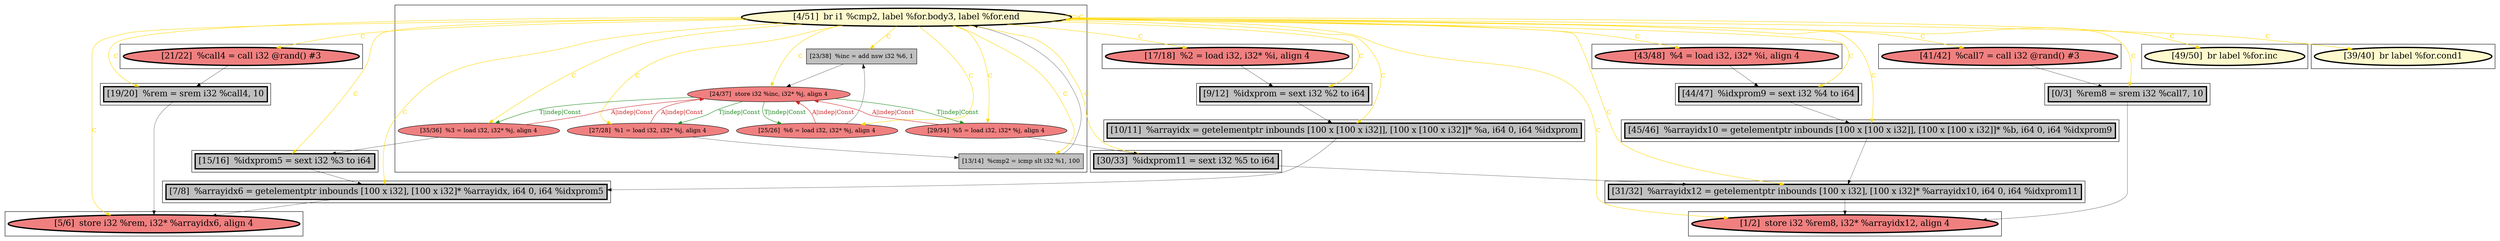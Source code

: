 
digraph G {



node2178->node2180 [style=solid,color=gold,label="C",penwidth=1.0,fontcolor=gold ]
node2178->node2184 [style=solid,color=gold,label="C",penwidth=1.0,fontcolor=gold ]
node2178->node2174 [style=solid,color=gold,label="C",penwidth=1.0,fontcolor=gold ]
node2173->node2176 [style=solid,color=firebrick3,label="A|indep|Const",penwidth=1.0,fontcolor=firebrick3 ]
node2176->node2173 [style=solid,color=forestgreen,label="T|indep|Const",penwidth=1.0,fontcolor=forestgreen ]
node2176->node2177 [style=solid,color=forestgreen,label="T|indep|Const",penwidth=1.0,fontcolor=forestgreen ]
node2174->node2176 [style=solid,color=firebrick3,label="A|indep|Const",penwidth=1.0,fontcolor=firebrick3 ]
node2176->node2174 [style=solid,color=forestgreen,label="T|indep|Const",penwidth=1.0,fontcolor=forestgreen ]
node2173->node2169 [style=solid,color=black,label="",penwidth=0.5,fontcolor=black ]
node2184->node2164 [style=solid,color=black,label="",penwidth=0.5,fontcolor=black ]
node2170->node2166 [style=solid,color=black,label="",penwidth=0.5,fontcolor=black ]
node2185->node2186 [style=solid,color=black,label="",penwidth=0.5,fontcolor=black ]
node2168->node2188 [style=solid,color=black,label="",penwidth=0.5,fontcolor=black ]
node2177->node2176 [style=solid,color=firebrick3,label="A|indep|Const",penwidth=1.0,fontcolor=firebrick3 ]
node2187->node2189 [style=solid,color=black,label="",penwidth=0.5,fontcolor=black ]
node2178->node2179 [style=solid,color=gold,label="C",penwidth=1.0,fontcolor=gold ]
node2178->node2187 [style=solid,color=gold,label="C",penwidth=1.0,fontcolor=gold ]
node2178->node2173 [style=solid,color=gold,label="C",penwidth=1.0,fontcolor=gold ]
node2178->node2168 [style=solid,color=gold,label="C",penwidth=1.0,fontcolor=gold ]
node2178->node2178 [style=solid,color=gold,label="C",penwidth=1.0,fontcolor=gold ]
node2178->node2189 [style=solid,color=gold,label="C",penwidth=1.0,fontcolor=gold ]
node2177->node2175 [style=solid,color=black,label="",penwidth=0.5,fontcolor=black ]
node2178->node2164 [style=solid,color=gold,label="C",penwidth=1.0,fontcolor=gold ]
node2178->node2182 [style=solid,color=gold,label="C",penwidth=1.0,fontcolor=gold ]
node2178->node2175 [style=solid,color=gold,label="C",penwidth=1.0,fontcolor=gold ]
node2179->node2176 [style=solid,color=firebrick3,label="A|indep|Const",penwidth=1.0,fontcolor=firebrick3 ]
node2166->node2184 [style=solid,color=black,label="",penwidth=0.5,fontcolor=black ]
node2178->node2170 [style=solid,color=gold,label="C",penwidth=1.0,fontcolor=gold ]
node2174->node2180 [style=solid,color=black,label="",penwidth=0.5,fontcolor=black ]
node2178->node2183 [style=solid,color=gold,label="C",penwidth=1.0,fontcolor=gold ]
node2175->node2178 [style=solid,color=black,label="",penwidth=0.5,fontcolor=black ]
node2178->node2186 [style=solid,color=gold,label="C",penwidth=1.0,fontcolor=gold ]
node2183->node2184 [style=solid,color=black,label="",penwidth=0.5,fontcolor=black ]
node2178->node2166 [style=solid,color=gold,label="C",penwidth=1.0,fontcolor=gold ]
node2180->node2176 [style=solid,color=black,label="",penwidth=0.5,fontcolor=black ]
node2178->node2176 [style=solid,color=gold,label="C",penwidth=1.0,fontcolor=gold ]
node2178->node2167 [style=solid,color=gold,label="C",penwidth=1.0,fontcolor=gold ]
node2178->node2172 [style=solid,color=gold,label="C",penwidth=1.0,fontcolor=gold ]
node2178->node2177 [style=solid,color=gold,label="C",penwidth=1.0,fontcolor=gold ]
node2178->node2188 [style=solid,color=gold,label="C",penwidth=1.0,fontcolor=gold ]
node2181->node2172 [style=solid,color=black,label="",penwidth=0.5,fontcolor=black ]
node2178->node2171 [style=solid,color=gold,label="C",penwidth=1.0,fontcolor=gold ]
node2188->node2187 [style=solid,color=black,label="",penwidth=0.5,fontcolor=black ]
node2178->node2165 [style=solid,color=gold,label="C",penwidth=1.0,fontcolor=gold ]
node2178->node2169 [style=solid,color=gold,label="C",penwidth=1.0,fontcolor=gold ]
node2172->node2164 [style=solid,color=black,label="",penwidth=0.5,fontcolor=black ]
node2189->node2165 [style=solid,color=black,label="",penwidth=0.5,fontcolor=black ]
node2176->node2179 [style=solid,color=forestgreen,label="T|indep|Const",penwidth=1.0,fontcolor=forestgreen ]
node2167->node2170 [style=solid,color=black,label="",penwidth=0.5,fontcolor=black ]
node2179->node2183 [style=solid,color=black,label="",penwidth=0.5,fontcolor=black ]
node2178->node2185 [style=solid,color=gold,label="C",penwidth=1.0,fontcolor=gold ]
node2186->node2165 [style=solid,color=black,label="",penwidth=0.5,fontcolor=black ]
node2169->node2189 [style=solid,color=black,label="",penwidth=0.5,fontcolor=black ]
node2178->node2181 [style=solid,color=gold,label="C",penwidth=1.0,fontcolor=gold ]


subgraph cluster18 {


node2189 [penwidth=3.0,fontsize=20,fillcolor=grey,label="[7/8]  %arrayidx6 = getelementptr inbounds [100 x i32], [100 x i32]* %arrayidx, i64 0, i64 %idxprom5",shape=rectangle,style=filled ]



}

subgraph cluster16 {


node2187 [penwidth=3.0,fontsize=20,fillcolor=grey,label="[10/11]  %arrayidx = getelementptr inbounds [100 x [100 x i32]], [100 x [100 x i32]]* %a, i64 0, i64 %idxprom",shape=rectangle,style=filled ]



}

subgraph cluster17 {


node2188 [penwidth=3.0,fontsize=20,fillcolor=grey,label="[9/12]  %idxprom = sext i32 %2 to i64",shape=rectangle,style=filled ]



}

subgraph cluster4 {


node2168 [penwidth=3.0,fontsize=20,fillcolor=lightcoral,label="[17/18]  %2 = load i32, i32* %i, align 4",shape=ellipse,style=filled ]



}

subgraph cluster3 {


node2167 [penwidth=3.0,fontsize=20,fillcolor=lightcoral,label="[43/48]  %4 = load i32, i32* %i, align 4",shape=ellipse,style=filled ]



}

subgraph cluster2 {


node2166 [penwidth=3.0,fontsize=20,fillcolor=grey,label="[45/46]  %arrayidx10 = getelementptr inbounds [100 x [100 x i32]], [100 x [100 x i32]]* %b, i64 0, i64 %idxprom9",shape=rectangle,style=filled ]



}

subgraph cluster1 {


node2165 [penwidth=3.0,fontsize=20,fillcolor=lightcoral,label="[5/6]  store i32 %rem, i32* %arrayidx6, align 4",shape=ellipse,style=filled ]



}

subgraph cluster12 {


node2183 [penwidth=3.0,fontsize=20,fillcolor=grey,label="[30/33]  %idxprom11 = sext i32 %5 to i64",shape=rectangle,style=filled ]



}

subgraph cluster5 {


node2169 [penwidth=3.0,fontsize=20,fillcolor=grey,label="[15/16]  %idxprom5 = sext i32 %3 to i64",shape=rectangle,style=filled ]



}

subgraph cluster0 {


node2164 [penwidth=3.0,fontsize=20,fillcolor=lightcoral,label="[1/2]  store i32 %rem8, i32* %arrayidx12, align 4",shape=ellipse,style=filled ]



}

subgraph cluster6 {


node2170 [penwidth=3.0,fontsize=20,fillcolor=grey,label="[44/47]  %idxprom9 = sext i32 %4 to i64",shape=rectangle,style=filled ]



}

subgraph cluster14 {


node2185 [penwidth=3.0,fontsize=20,fillcolor=lightcoral,label="[21/22]  %call4 = call i32 @rand() #3",shape=ellipse,style=filled ]



}

subgraph cluster7 {


node2171 [penwidth=3.0,fontsize=20,fillcolor=lemonchiffon,label="[39/40]  br label %for.cond1",shape=ellipse,style=filled ]



}

subgraph cluster8 {


node2172 [penwidth=3.0,fontsize=20,fillcolor=grey,label="[0/3]  %rem8 = srem i32 %call7, 10",shape=rectangle,style=filled ]



}

subgraph cluster9 {


node2180 [fillcolor=grey,label="[23/38]  %inc = add nsw i32 %6, 1",shape=rectangle,style=filled ]
node2179 [fillcolor=lightcoral,label="[29/34]  %5 = load i32, i32* %j, align 4",shape=ellipse,style=filled ]
node2174 [fillcolor=lightcoral,label="[25/26]  %6 = load i32, i32* %j, align 4",shape=ellipse,style=filled ]
node2178 [penwidth=3.0,fontsize=20,fillcolor=lemonchiffon,label="[4/51]  br i1 %cmp2, label %for.body3, label %for.end",shape=ellipse,style=filled ]
node2173 [fillcolor=lightcoral,label="[35/36]  %3 = load i32, i32* %j, align 4",shape=ellipse,style=filled ]
node2175 [fillcolor=grey,label="[13/14]  %cmp2 = icmp slt i32 %1, 100",shape=rectangle,style=filled ]
node2176 [fillcolor=lightcoral,label="[24/37]  store i32 %inc, i32* %j, align 4",shape=ellipse,style=filled ]
node2177 [fillcolor=lightcoral,label="[27/28]  %1 = load i32, i32* %j, align 4",shape=ellipse,style=filled ]



}

subgraph cluster10 {


node2181 [penwidth=3.0,fontsize=20,fillcolor=lightcoral,label="[41/42]  %call7 = call i32 @rand() #3",shape=ellipse,style=filled ]



}

subgraph cluster11 {


node2182 [penwidth=3.0,fontsize=20,fillcolor=lemonchiffon,label="[49/50]  br label %for.inc",shape=ellipse,style=filled ]



}

subgraph cluster13 {


node2184 [penwidth=3.0,fontsize=20,fillcolor=grey,label="[31/32]  %arrayidx12 = getelementptr inbounds [100 x i32], [100 x i32]* %arrayidx10, i64 0, i64 %idxprom11",shape=rectangle,style=filled ]



}

subgraph cluster15 {


node2186 [penwidth=3.0,fontsize=20,fillcolor=grey,label="[19/20]  %rem = srem i32 %call4, 10",shape=rectangle,style=filled ]



}

}
